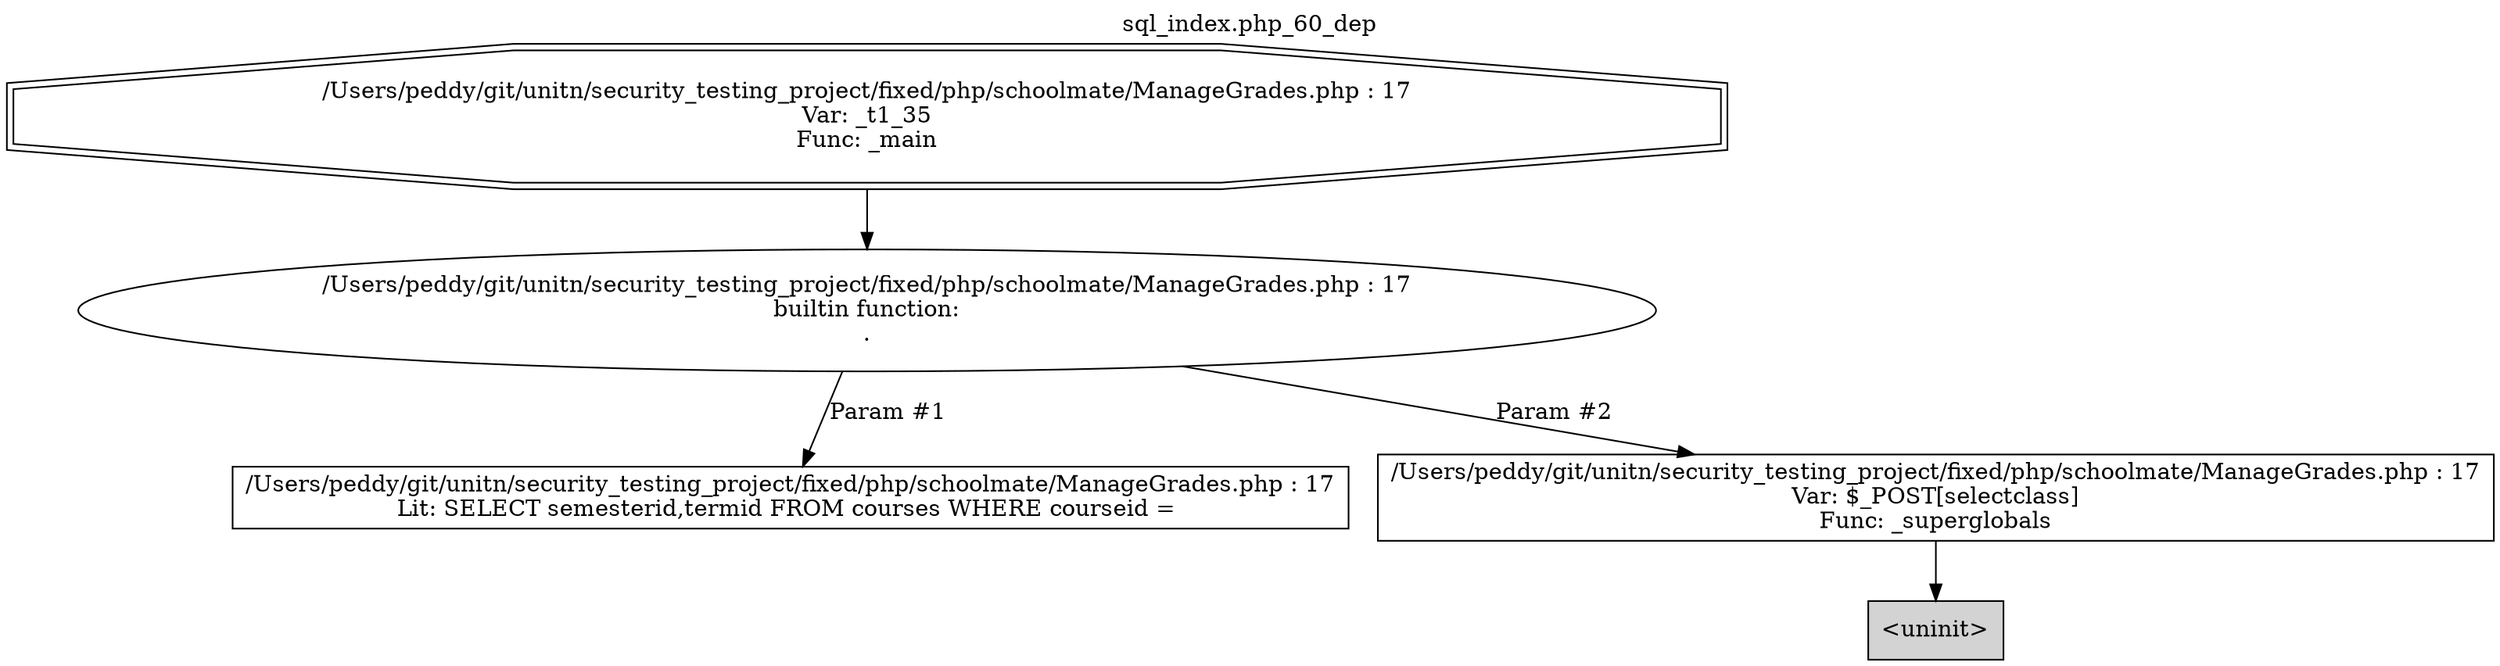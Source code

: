 digraph cfg {
  label="sql_index.php_60_dep";
  labelloc=t;
  n1 [shape=doubleoctagon, label="/Users/peddy/git/unitn/security_testing_project/fixed/php/schoolmate/ManageGrades.php : 17\nVar: _t1_35\nFunc: _main\n"];
  n2 [shape=ellipse, label="/Users/peddy/git/unitn/security_testing_project/fixed/php/schoolmate/ManageGrades.php : 17\nbuiltin function:\n.\n"];
  n3 [shape=box, label="/Users/peddy/git/unitn/security_testing_project/fixed/php/schoolmate/ManageGrades.php : 17\nLit: SELECT semesterid,termid FROM courses WHERE courseid = \n"];
  n4 [shape=box, label="/Users/peddy/git/unitn/security_testing_project/fixed/php/schoolmate/ManageGrades.php : 17\nVar: $_POST[selectclass]\nFunc: _superglobals\n"];
  n5 [shape=box, label="<uninit>",style=filled];
  n1 -> n2;
  n2 -> n3[label="Param #1"];
  n2 -> n4[label="Param #2"];
  n4 -> n5;
}
